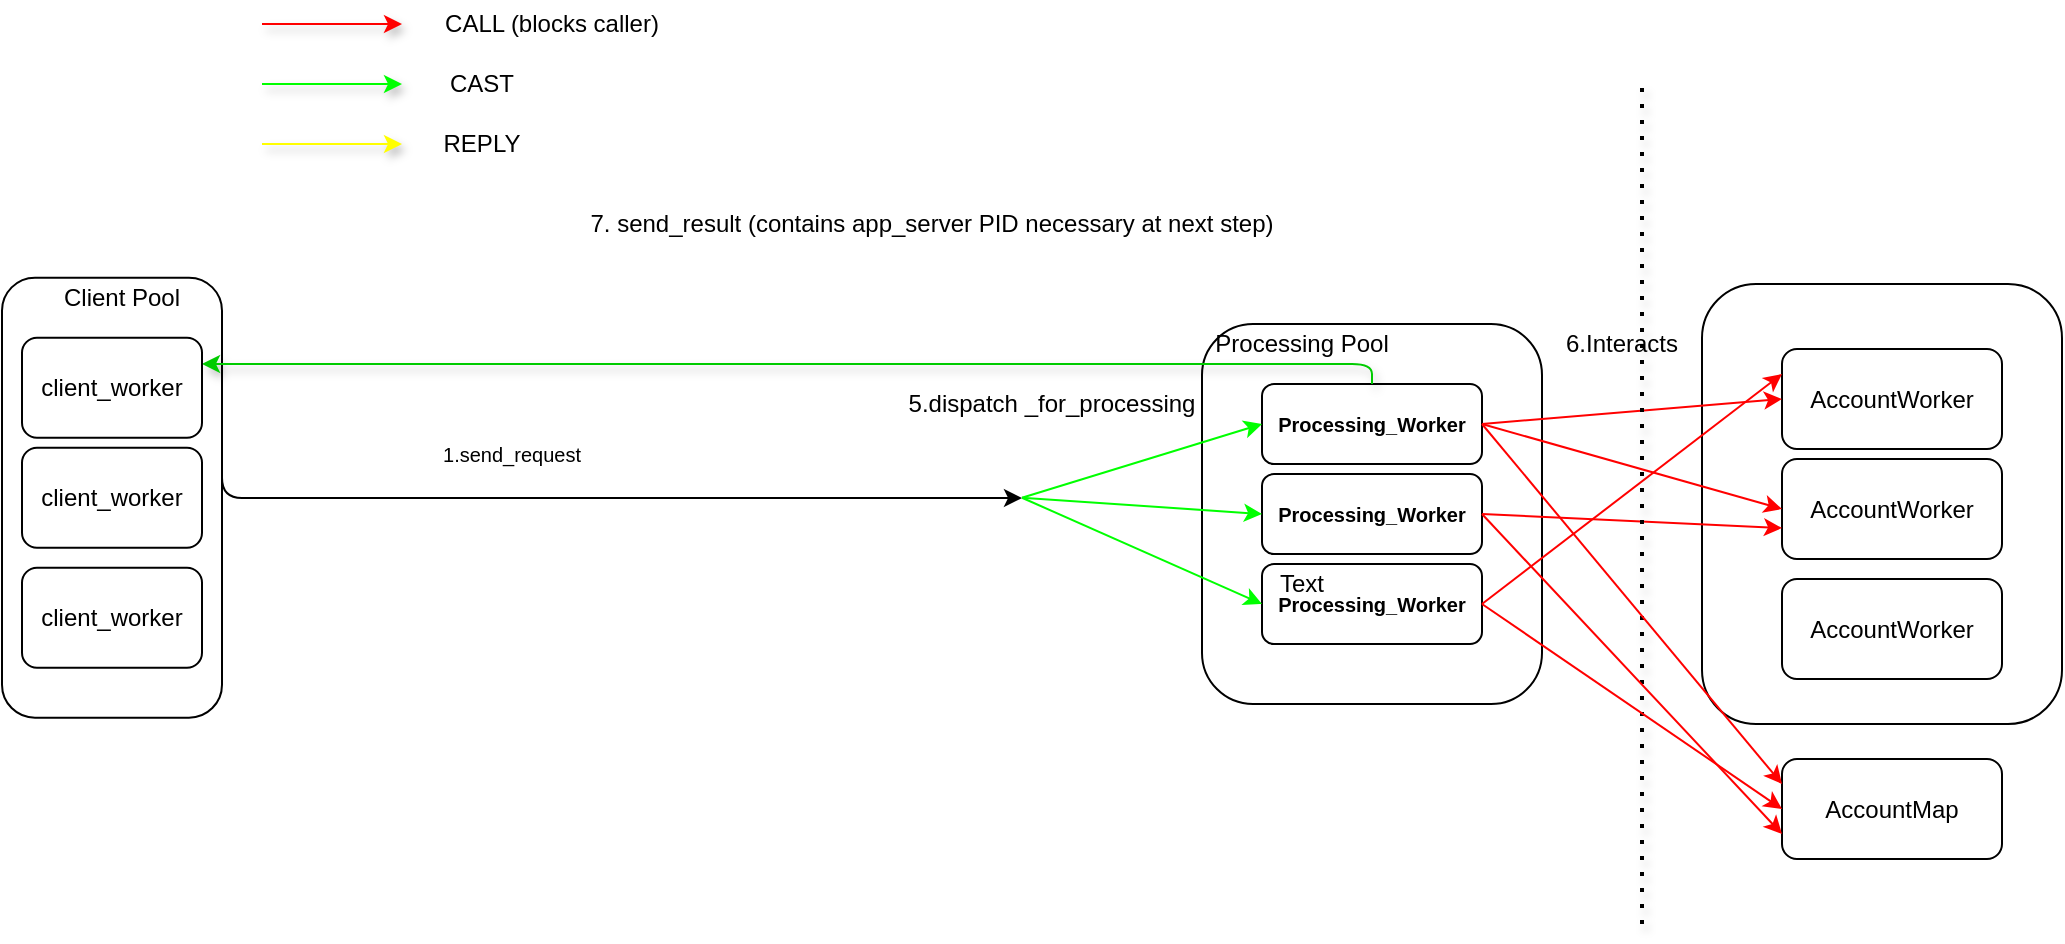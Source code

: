 <mxfile>
    <diagram id="fLNprXVYYqRdR4dScNe5" name="Page-1">
        <mxGraphModel dx="1727" dy="1667" grid="1" gridSize="10" guides="1" tooltips="1" connect="1" arrows="1" fold="1" page="1" pageScale="1" pageWidth="827" pageHeight="1169" math="0" shadow="0">
            <root>
                <mxCell id="0"/>
                <mxCell id="1" parent="0"/>
                <mxCell id="62" value="client_worker" style="rounded=1;whiteSpace=wrap;html=1;" parent="1" vertex="1">
                    <mxGeometry x="-30" y="-23.13" width="110" height="220" as="geometry"/>
                </mxCell>
                <mxCell id="12" value="" style="rounded=1;whiteSpace=wrap;html=1;" parent="1" vertex="1">
                    <mxGeometry x="570" width="170" height="190" as="geometry"/>
                </mxCell>
                <mxCell id="2" value="client_worker" style="rounded=1;whiteSpace=wrap;html=1;" parent="1" vertex="1">
                    <mxGeometry x="-20" y="61.87" width="90" height="50" as="geometry"/>
                </mxCell>
                <mxCell id="5" value="Server" style="rounded=1;whiteSpace=wrap;html=1;" parent="1" vertex="1">
                    <mxGeometry x="820" y="-20" width="180" height="220" as="geometry"/>
                </mxCell>
                <mxCell id="9" value="&lt;font style=&quot;font-size: 10px&quot;&gt;Processing_Worker&lt;/font&gt;" style="rounded=1;whiteSpace=wrap;html=1;fontStyle=1" parent="1" vertex="1">
                    <mxGeometry x="600" y="30" width="110" height="40" as="geometry"/>
                </mxCell>
                <mxCell id="13" value="&lt;span style=&quot;font-size: 10px&quot;&gt;Processing_Worker&lt;/span&gt;" style="rounded=1;whiteSpace=wrap;html=1;fontStyle=1" parent="1" vertex="1">
                    <mxGeometry x="600" y="75" width="110" height="40" as="geometry"/>
                </mxCell>
                <mxCell id="14" value="&lt;span style=&quot;font-size: 10px&quot;&gt;Processing_Worker&lt;/span&gt;" style="rounded=1;whiteSpace=wrap;html=1;fontStyle=1" parent="1" vertex="1">
                    <mxGeometry x="600" y="120" width="110" height="40" as="geometry"/>
                </mxCell>
                <mxCell id="15" value="AccountWorker" style="rounded=1;whiteSpace=wrap;html=1;" parent="1" vertex="1">
                    <mxGeometry x="860" y="67.5" width="110" height="50" as="geometry"/>
                </mxCell>
                <mxCell id="16" value="AccountWorker" style="rounded=1;whiteSpace=wrap;html=1;" parent="1" vertex="1">
                    <mxGeometry x="860" y="12.5" width="110" height="50" as="geometry"/>
                </mxCell>
                <mxCell id="17" value="AccountWorker" style="rounded=1;whiteSpace=wrap;html=1;" parent="1" vertex="1">
                    <mxGeometry x="860" y="127.5" width="110" height="50" as="geometry"/>
                </mxCell>
                <mxCell id="21" value="" style="endArrow=classic;html=1;exitX=1;exitY=0.5;exitDx=0;exitDy=0;entryX=0;entryY=0.5;entryDx=0;entryDy=0;strokeColor=#00FF00;" parent="1" target="9" edge="1">
                    <mxGeometry width="50" height="50" relative="1" as="geometry">
                        <mxPoint x="480" y="86.875" as="sourcePoint"/>
                        <mxPoint x="180" y="90.0" as="targetPoint"/>
                    </mxGeometry>
                </mxCell>
                <mxCell id="22" value="" style="endArrow=classic;html=1;exitX=1;exitY=0.5;exitDx=0;exitDy=0;entryX=0;entryY=0.5;entryDx=0;entryDy=0;strokeColor=#00FF00;" parent="1" target="13" edge="1">
                    <mxGeometry width="50" height="50" relative="1" as="geometry">
                        <mxPoint x="480" y="86.875" as="sourcePoint"/>
                        <mxPoint x="610" y="60.0" as="targetPoint"/>
                    </mxGeometry>
                </mxCell>
                <mxCell id="23" value="" style="endArrow=classic;html=1;entryX=0;entryY=0.5;entryDx=0;entryDy=0;fillColor=#00FF00;strokeColor=#00FF00;exitX=1;exitY=0.5;exitDx=0;exitDy=0;" parent="1" target="14" edge="1">
                    <mxGeometry width="50" height="50" relative="1" as="geometry">
                        <mxPoint x="480" y="86.875" as="sourcePoint"/>
                        <mxPoint x="610" y="105.0" as="targetPoint"/>
                    </mxGeometry>
                </mxCell>
                <mxCell id="24" value="" style="endArrow=classic;html=1;exitX=1;exitY=0.5;exitDx=0;exitDy=0;entryX=0;entryY=0.5;entryDx=0;entryDy=0;strokeColor=#FF0000;" parent="1" source="9" target="16" edge="1">
                    <mxGeometry width="50" height="50" relative="1" as="geometry">
                        <mxPoint x="460" y="120" as="sourcePoint"/>
                        <mxPoint x="510" y="70" as="targetPoint"/>
                    </mxGeometry>
                </mxCell>
                <mxCell id="25" value="" style="endArrow=classic;html=1;exitX=1;exitY=0.5;exitDx=0;exitDy=0;entryX=0;entryY=0.5;entryDx=0;entryDy=0;fillColor=#FF0000;strokeColor=#FF0000;" parent="1" source="9" target="15" edge="1">
                    <mxGeometry width="50" height="50" relative="1" as="geometry">
                        <mxPoint x="720" y="60.0" as="sourcePoint"/>
                        <mxPoint x="870" y="47.5" as="targetPoint"/>
                    </mxGeometry>
                </mxCell>
                <mxCell id="26" value="" style="endArrow=classic;html=1;exitX=1;exitY=0.5;exitDx=0;exitDy=0;fillColor=#FF0000;strokeColor=#FF0000;" parent="1" source="13" edge="1">
                    <mxGeometry width="50" height="50" relative="1" as="geometry">
                        <mxPoint x="720" y="60.0" as="sourcePoint"/>
                        <mxPoint x="860" y="102" as="targetPoint"/>
                    </mxGeometry>
                </mxCell>
                <mxCell id="27" value="" style="endArrow=classic;html=1;exitX=1;exitY=0.5;exitDx=0;exitDy=0;entryX=0;entryY=0.25;entryDx=0;entryDy=0;fillColor=#FF0000;strokeColor=#FF0000;" parent="1" source="14" target="16" edge="1">
                    <mxGeometry width="50" height="50" relative="1" as="geometry">
                        <mxPoint x="730" y="70.0" as="sourcePoint"/>
                        <mxPoint x="880" y="112.5" as="targetPoint"/>
                    </mxGeometry>
                </mxCell>
                <mxCell id="28" value="" style="edgeStyle=elbowEdgeStyle;elbow=vertical;endArrow=classic;html=1;exitX=0.5;exitY=0;exitDx=0;exitDy=0;fillColor=#0000CC;shadow=1;strokeColor=#00CC00;entryX=1;entryY=0.25;entryDx=0;entryDy=0;" parent="1" source="9" target="60" edge="1">
                    <mxGeometry width="50" height="50" relative="1" as="geometry">
                        <mxPoint x="460" y="120" as="sourcePoint"/>
                        <mxPoint x="210" y="60" as="targetPoint"/>
                        <Array as="points">
                            <mxPoint x="370" y="20"/>
                        </Array>
                    </mxGeometry>
                </mxCell>
                <mxCell id="32" value="Processing Pool" style="text;html=1;strokeColor=none;fillColor=none;align=center;verticalAlign=middle;whiteSpace=wrap;rounded=0;" parent="1" vertex="1">
                    <mxGeometry x="570" width="100" height="20" as="geometry"/>
                </mxCell>
                <mxCell id="35" value="&lt;font style=&quot;font-size: 10px&quot;&gt;1.send_request&lt;/font&gt;" style="text;html=1;strokeColor=none;fillColor=none;align=center;verticalAlign=middle;whiteSpace=wrap;rounded=0;" parent="1" vertex="1">
                    <mxGeometry x="205" y="55.0" width="40" height="20" as="geometry"/>
                </mxCell>
                <mxCell id="42" value="Text" style="text;html=1;strokeColor=none;fillColor=none;align=center;verticalAlign=middle;whiteSpace=wrap;rounded=0;" parent="1" vertex="1">
                    <mxGeometry x="600" y="120" width="40" height="20" as="geometry"/>
                </mxCell>
                <mxCell id="43" value="" style="endArrow=none;dashed=1;html=1;dashPattern=1 3;strokeWidth=2;shadow=1;fillColor=#FF0000;" parent="1" edge="1">
                    <mxGeometry width="50" height="50" relative="1" as="geometry">
                        <mxPoint x="790" y="300" as="sourcePoint"/>
                        <mxPoint x="790" y="-120" as="targetPoint"/>
                    </mxGeometry>
                </mxCell>
                <mxCell id="45" value="5.dispatch _for_processing" style="text;html=1;strokeColor=none;fillColor=none;align=center;verticalAlign=middle;whiteSpace=wrap;rounded=0;" parent="1" vertex="1">
                    <mxGeometry x="420" y="30" width="150" height="20" as="geometry"/>
                </mxCell>
                <mxCell id="48" value="" style="endArrow=classic;html=1;shadow=1;strokeColor=#FF0000;fillColor=#FF0000;" parent="1" edge="1">
                    <mxGeometry width="50" height="50" relative="1" as="geometry">
                        <mxPoint x="100" y="-150" as="sourcePoint"/>
                        <mxPoint x="170" y="-150" as="targetPoint"/>
                    </mxGeometry>
                </mxCell>
                <mxCell id="49" value="CALL (blocks caller)" style="text;html=1;strokeColor=none;fillColor=none;align=center;verticalAlign=middle;whiteSpace=wrap;rounded=0;" parent="1" vertex="1">
                    <mxGeometry x="180" y="-160" width="130" height="20" as="geometry"/>
                </mxCell>
                <mxCell id="50" value="" style="endArrow=classic;html=1;shadow=1;strokeColor=#00FF00;fillColor=#FF0000;" parent="1" edge="1">
                    <mxGeometry width="50" height="50" relative="1" as="geometry">
                        <mxPoint x="100" y="-120" as="sourcePoint"/>
                        <mxPoint x="170" y="-120" as="targetPoint"/>
                    </mxGeometry>
                </mxCell>
                <mxCell id="51" value="CAST" style="text;html=1;strokeColor=none;fillColor=none;align=center;verticalAlign=middle;whiteSpace=wrap;rounded=0;" parent="1" vertex="1">
                    <mxGeometry x="190" y="-130" width="40" height="20" as="geometry"/>
                </mxCell>
                <mxCell id="52" value="" style="endArrow=classic;html=1;shadow=1;strokeColor=#FFFF00;fillColor=#FF0000;" parent="1" edge="1">
                    <mxGeometry width="50" height="50" relative="1" as="geometry">
                        <mxPoint x="100" y="-90" as="sourcePoint"/>
                        <mxPoint x="170" y="-90" as="targetPoint"/>
                    </mxGeometry>
                </mxCell>
                <mxCell id="53" value="REPLY" style="text;html=1;strokeColor=none;fillColor=none;align=center;verticalAlign=middle;whiteSpace=wrap;rounded=0;" parent="1" vertex="1">
                    <mxGeometry x="190" y="-100" width="40" height="20" as="geometry"/>
                </mxCell>
                <mxCell id="54" value="7. send_result (contains app_server PID necessary at next step)" style="text;html=1;strokeColor=none;fillColor=none;align=center;verticalAlign=middle;whiteSpace=wrap;rounded=0;shadow=1;" parent="1" vertex="1">
                    <mxGeometry x="245" y="-60" width="380" height="20" as="geometry"/>
                </mxCell>
                <mxCell id="55" value="6.Interacts" style="text;html=1;strokeColor=none;fillColor=none;align=center;verticalAlign=middle;whiteSpace=wrap;rounded=0;shadow=1;" parent="1" vertex="1">
                    <mxGeometry x="760" width="40" height="20" as="geometry"/>
                </mxCell>
                <mxCell id="56" value="AccountMap" style="rounded=1;whiteSpace=wrap;html=1;" parent="1" vertex="1">
                    <mxGeometry x="860" y="217.5" width="110" height="50" as="geometry"/>
                </mxCell>
                <mxCell id="57" value="" style="endArrow=classic;html=1;entryX=0;entryY=0.25;entryDx=0;entryDy=0;fillColor=#FF0000;strokeColor=#FF0000;" parent="1" target="56" edge="1">
                    <mxGeometry width="50" height="50" relative="1" as="geometry">
                        <mxPoint x="710" y="50" as="sourcePoint"/>
                        <mxPoint x="870" y="102.5" as="targetPoint"/>
                    </mxGeometry>
                </mxCell>
                <mxCell id="58" value="" style="endArrow=classic;html=1;entryX=0;entryY=0.5;entryDx=0;entryDy=0;fillColor=#FF0000;strokeColor=#FF0000;" parent="1" target="56" edge="1">
                    <mxGeometry width="50" height="50" relative="1" as="geometry">
                        <mxPoint x="710" y="140" as="sourcePoint"/>
                        <mxPoint x="870" y="35" as="targetPoint"/>
                    </mxGeometry>
                </mxCell>
                <mxCell id="59" value="" style="endArrow=classic;html=1;exitX=1;exitY=0.5;exitDx=0;exitDy=0;fillColor=#FF0000;strokeColor=#FF0000;entryX=0;entryY=0.75;entryDx=0;entryDy=0;" parent="1" source="13" target="56" edge="1">
                    <mxGeometry width="50" height="50" relative="1" as="geometry">
                        <mxPoint x="720" y="105" as="sourcePoint"/>
                        <mxPoint x="870" y="112" as="targetPoint"/>
                    </mxGeometry>
                </mxCell>
                <mxCell id="60" value="client_worker" style="rounded=1;whiteSpace=wrap;html=1;" parent="1" vertex="1">
                    <mxGeometry x="-20" y="6.87" width="90" height="50" as="geometry"/>
                </mxCell>
                <mxCell id="61" value="client_worker" style="rounded=1;whiteSpace=wrap;html=1;" parent="1" vertex="1">
                    <mxGeometry x="-20" y="121.87" width="90" height="50" as="geometry"/>
                </mxCell>
                <mxCell id="64" value="Client Pool" style="text;html=1;strokeColor=none;fillColor=none;align=center;verticalAlign=middle;whiteSpace=wrap;rounded=0;" parent="1" vertex="1">
                    <mxGeometry x="-20" y="-23.13" width="100" height="20" as="geometry"/>
                </mxCell>
                <mxCell id="66" value="" style="edgeStyle=elbowEdgeStyle;elbow=vertical;endArrow=classic;html=1;exitX=1;exitY=0.25;exitDx=0;exitDy=0;" edge="1" parent="1" source="62">
                    <mxGeometry width="50" height="50" relative="1" as="geometry">
                        <mxPoint x="240" y="210" as="sourcePoint"/>
                        <mxPoint x="480" y="87" as="targetPoint"/>
                        <Array as="points">
                            <mxPoint x="280" y="87"/>
                        </Array>
                    </mxGeometry>
                </mxCell>
            </root>
        </mxGraphModel>
    </diagram>
</mxfile>